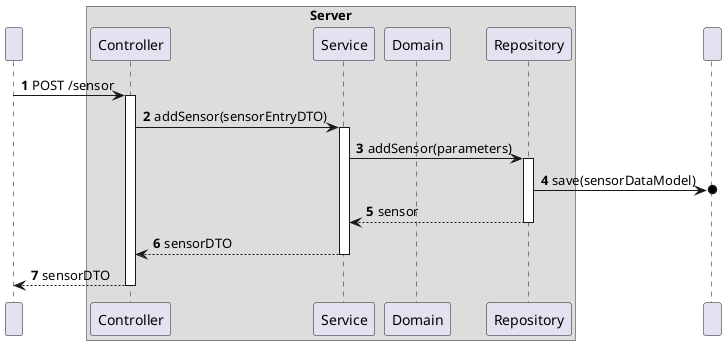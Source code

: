 @startuml
'https://plantuml.com/sequence-diagram
!pragma layout smetana

autonumber

participant " " as HTTP

box "Server"
    participant "Controller" as CTRL
    participant "Service" as SV
    participant "Domain" as DM
    participant "Repository" as RP

end box
participant " " as BD


HTTP -> CTRL : POST /sensor
activate CTRL

CTRL -> SV : addSensor(sensorEntryDTO)
activate SV

SV -> RP : addSensor(parameters)
activate RP

RP ->o BD : save(sensorDataModel)

RP --> SV : sensor
deactivate RP

SV --> CTRL : sensorDTO
deactivate SV

CTRL --> HTTP : sensorDTO
deactivate CTRL


@enduml